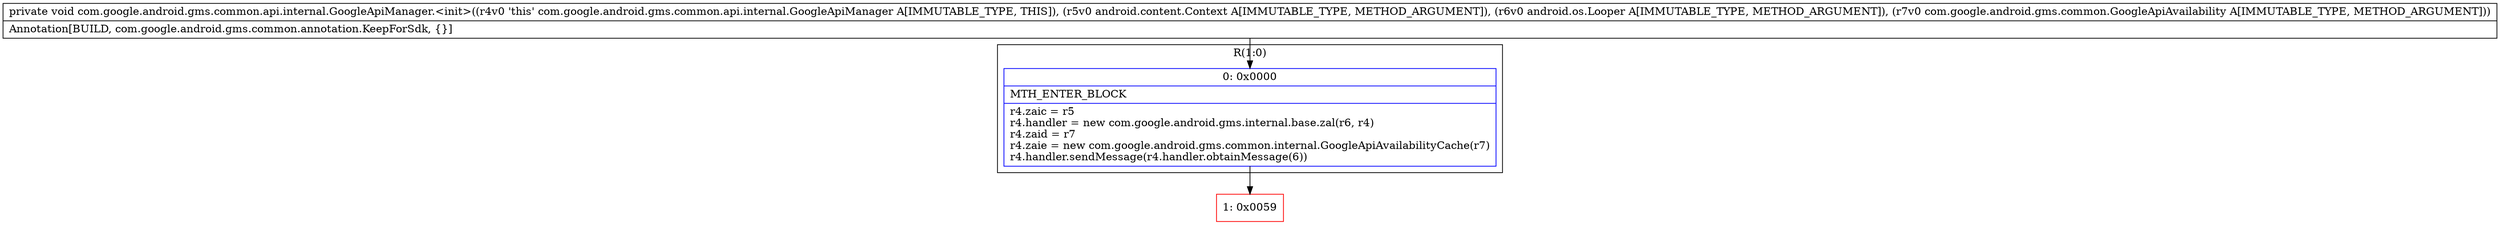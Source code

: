 digraph "CFG forcom.google.android.gms.common.api.internal.GoogleApiManager.\<init\>(Landroid\/content\/Context;Landroid\/os\/Looper;Lcom\/google\/android\/gms\/common\/GoogleApiAvailability;)V" {
subgraph cluster_Region_760209427 {
label = "R(1:0)";
node [shape=record,color=blue];
Node_0 [shape=record,label="{0\:\ 0x0000|MTH_ENTER_BLOCK\l|r4.zaic = r5\lr4.handler = new com.google.android.gms.internal.base.zal(r6, r4)\lr4.zaid = r7\lr4.zaie = new com.google.android.gms.common.internal.GoogleApiAvailabilityCache(r7)\lr4.handler.sendMessage(r4.handler.obtainMessage(6))\l}"];
}
Node_1 [shape=record,color=red,label="{1\:\ 0x0059}"];
MethodNode[shape=record,label="{private void com.google.android.gms.common.api.internal.GoogleApiManager.\<init\>((r4v0 'this' com.google.android.gms.common.api.internal.GoogleApiManager A[IMMUTABLE_TYPE, THIS]), (r5v0 android.content.Context A[IMMUTABLE_TYPE, METHOD_ARGUMENT]), (r6v0 android.os.Looper A[IMMUTABLE_TYPE, METHOD_ARGUMENT]), (r7v0 com.google.android.gms.common.GoogleApiAvailability A[IMMUTABLE_TYPE, METHOD_ARGUMENT]))  | Annotation[BUILD, com.google.android.gms.common.annotation.KeepForSdk, \{\}]\l}"];
MethodNode -> Node_0;
Node_0 -> Node_1;
}

